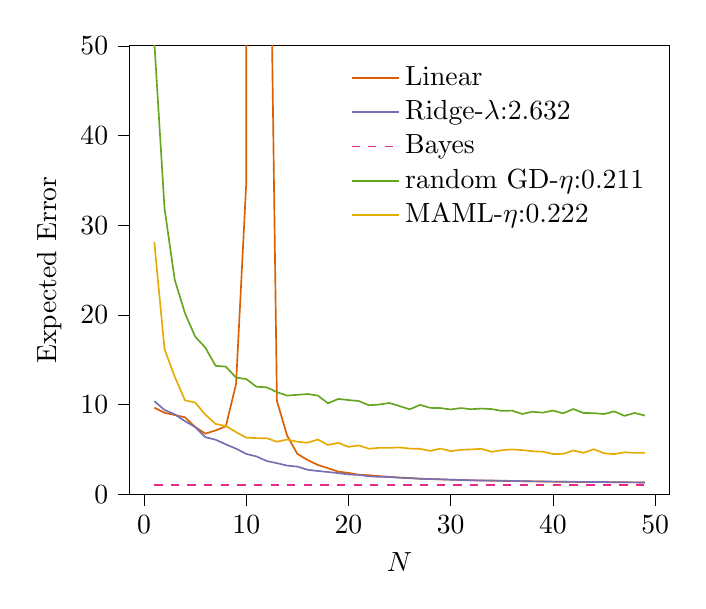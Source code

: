% This file was created with tikzplotlib v0.10.1.
\begin{tikzpicture}

\definecolor{chocolate217952}{RGB}{217,95,2}
\definecolor{darkcyan27158119}{RGB}{27,158,119}
\definecolor{darkgoldenrod16611829}{RGB}{166,118,29}
\definecolor{darkgray176}{RGB}{176,176,176}
\definecolor{deeppink23141138}{RGB}{231,41,138}
\definecolor{lightslategray117112179}{RGB}{117,112,179}
\definecolor{olivedrab10216630}{RGB}{102,166,30}
\definecolor{orange2301712}{RGB}{230,171,2}

\begin{axis}[
legend cell align={left},
legend style={fill opacity=0.8, draw opacity=1, text opacity=1, draw=none},
tick align=outside,
tick pos=left,
x grid style={darkgray176},
xlabel={\(\displaystyle N\)},
xmin=-1.4, xmax=51.4,
xtick style={color=black},
y grid style={darkgray176},
ylabel={Expected Error},
ymin=0.0, ymax=50.0,
ytick style={color=black}
]

\addplot [semithick, chocolate217952]
table {%
1 9.64
2 9.069
3 8.822
4 8.567
5 7.493
6 6.748
7 7.108
8 7.561
9 12.284
10 34.734
11 4966.912
12 94.059
13 10.376
14 6.517
15 4.489
16 3.802
17 3.258
18 2.898
19 2.506
20 2.369
21 2.165
22 2.108
23 2.011
24 1.929
25 1.847
26 1.799
27 1.714
28 1.689
29 1.646
30 1.612
31 1.575
32 1.535
33 1.515
34 1.497
35 1.477
36 1.454
37 1.443
38 1.426
39 1.4
40 1.39
41 1.377
42 1.362
43 1.355
44 1.342
45 1.336
46 1.321
47 1.32
48 1.306
49 1.3
};
\addlegendentry{Linear}
\addplot [semithick, lightslategray117112179]
table {%
1 10.375
2 9.388
3 8.898
4 8.138
5 7.478
6 6.347
7 6.07
8 5.553
9 5.072
10 4.479
11 4.204
12 3.69
13 3.452
14 3.181
15 3.07
16 2.716
17 2.577
18 2.467
19 2.342
20 2.194
21 2.14
22 1.99
23 1.925
24 1.912
25 1.825
26 1.771
27 1.716
28 1.674
29 1.653
30 1.604
31 1.575
32 1.552
33 1.524
34 1.514
35 1.491
36 1.477
37 1.445
38 1.422
39 1.416
40 1.394
41 1.387
42 1.372
43 1.364
44 1.349
45 1.351
46 1.329
47 1.324
48 1.309
49 1.298
};
\addlegendentry{Ridge-$\lambda$:2.632}
\addplot [semithick, deeppink23141138, dashed]
table {%
1 1.0
2 1.0
3 1.0
4 1.0
5 1.0
6 1.0
7 1.0
8 1.0
9 1.0
10 1.0
11 1.0
12 1.0
13 1.0
14 1.0
15 1.0
16 1.0
17 1.0
18 1.0
19 1.0
20 1.0
21 1.0
22 1.0
23 1.0
24 1.0
25 1.0
26 1.0
27 1.0
28 1.0
29 1.0
30 1.0
31 1.0
32 1.0
33 1.0
34 1.0
35 1.0
36 1.0
37 1.0
38 1.0
39 1.0
40 1.0
41 1.0
42 1.0
43 1.0
44 1.0
45 1.0
46 1.0
47 1.0
48 1.0
49 1.0
};
\addlegendentry{Bayes}
\addplot [semithick, olivedrab10216630]
table {%
1 50.519
2 31.867
3 23.907
4 20.182
5 17.567
6 16.323
7 14.31
8 14.221
9 12.991
10 12.834
11 11.976
12 11.907
13 11.377
14 10.986
15 11.076
16 11.163
17 10.992
18 10.128
19 10.617
20 10.489
21 10.388
22 9.915
23 9.989
24 10.165
25 9.817
26 9.455
27 9.955
28 9.617
29 9.598
30 9.442
31 9.597
32 9.47
33 9.541
34 9.486
35 9.279
36 9.315
37 8.939
38 9.189
39 9.087
40 9.321
41 9.015
42 9.488
43 9.05
44 9.032
45 8.932
46 9.229
47 8.732
48 9.051
49 8.758
};
\addlegendentry{random GD-$\eta$:0.211}
\addplot [semithick, orange2301712]
table {%
1 28.108
2 16.173
3 13.101
4 10.466
5 10.211
6 8.864
7 7.824
8 7.597
9 6.916
10 6.294
11 6.247
12 6.232
13 5.845
14 6.087
15 5.84
16 5.732
17 6.087
18 5.477
19 5.718
20 5.269
21 5.431
22 5.063
23 5.162
24 5.155
25 5.211
26 5.076
27 5.052
28 4.819
29 5.082
30 4.8
31 4.944
32 4.987
33 5.057
34 4.717
35 4.896
36 4.984
37 4.906
38 4.779
39 4.732
40 4.478
41 4.486
42 4.867
43 4.606
44 5.009
45 4.554
46 4.463
47 4.666
48 4.597
49 4.602
};
\addlegendentry{MAML-$\eta$:0.222}

\end{axis}

\end{tikzpicture}
